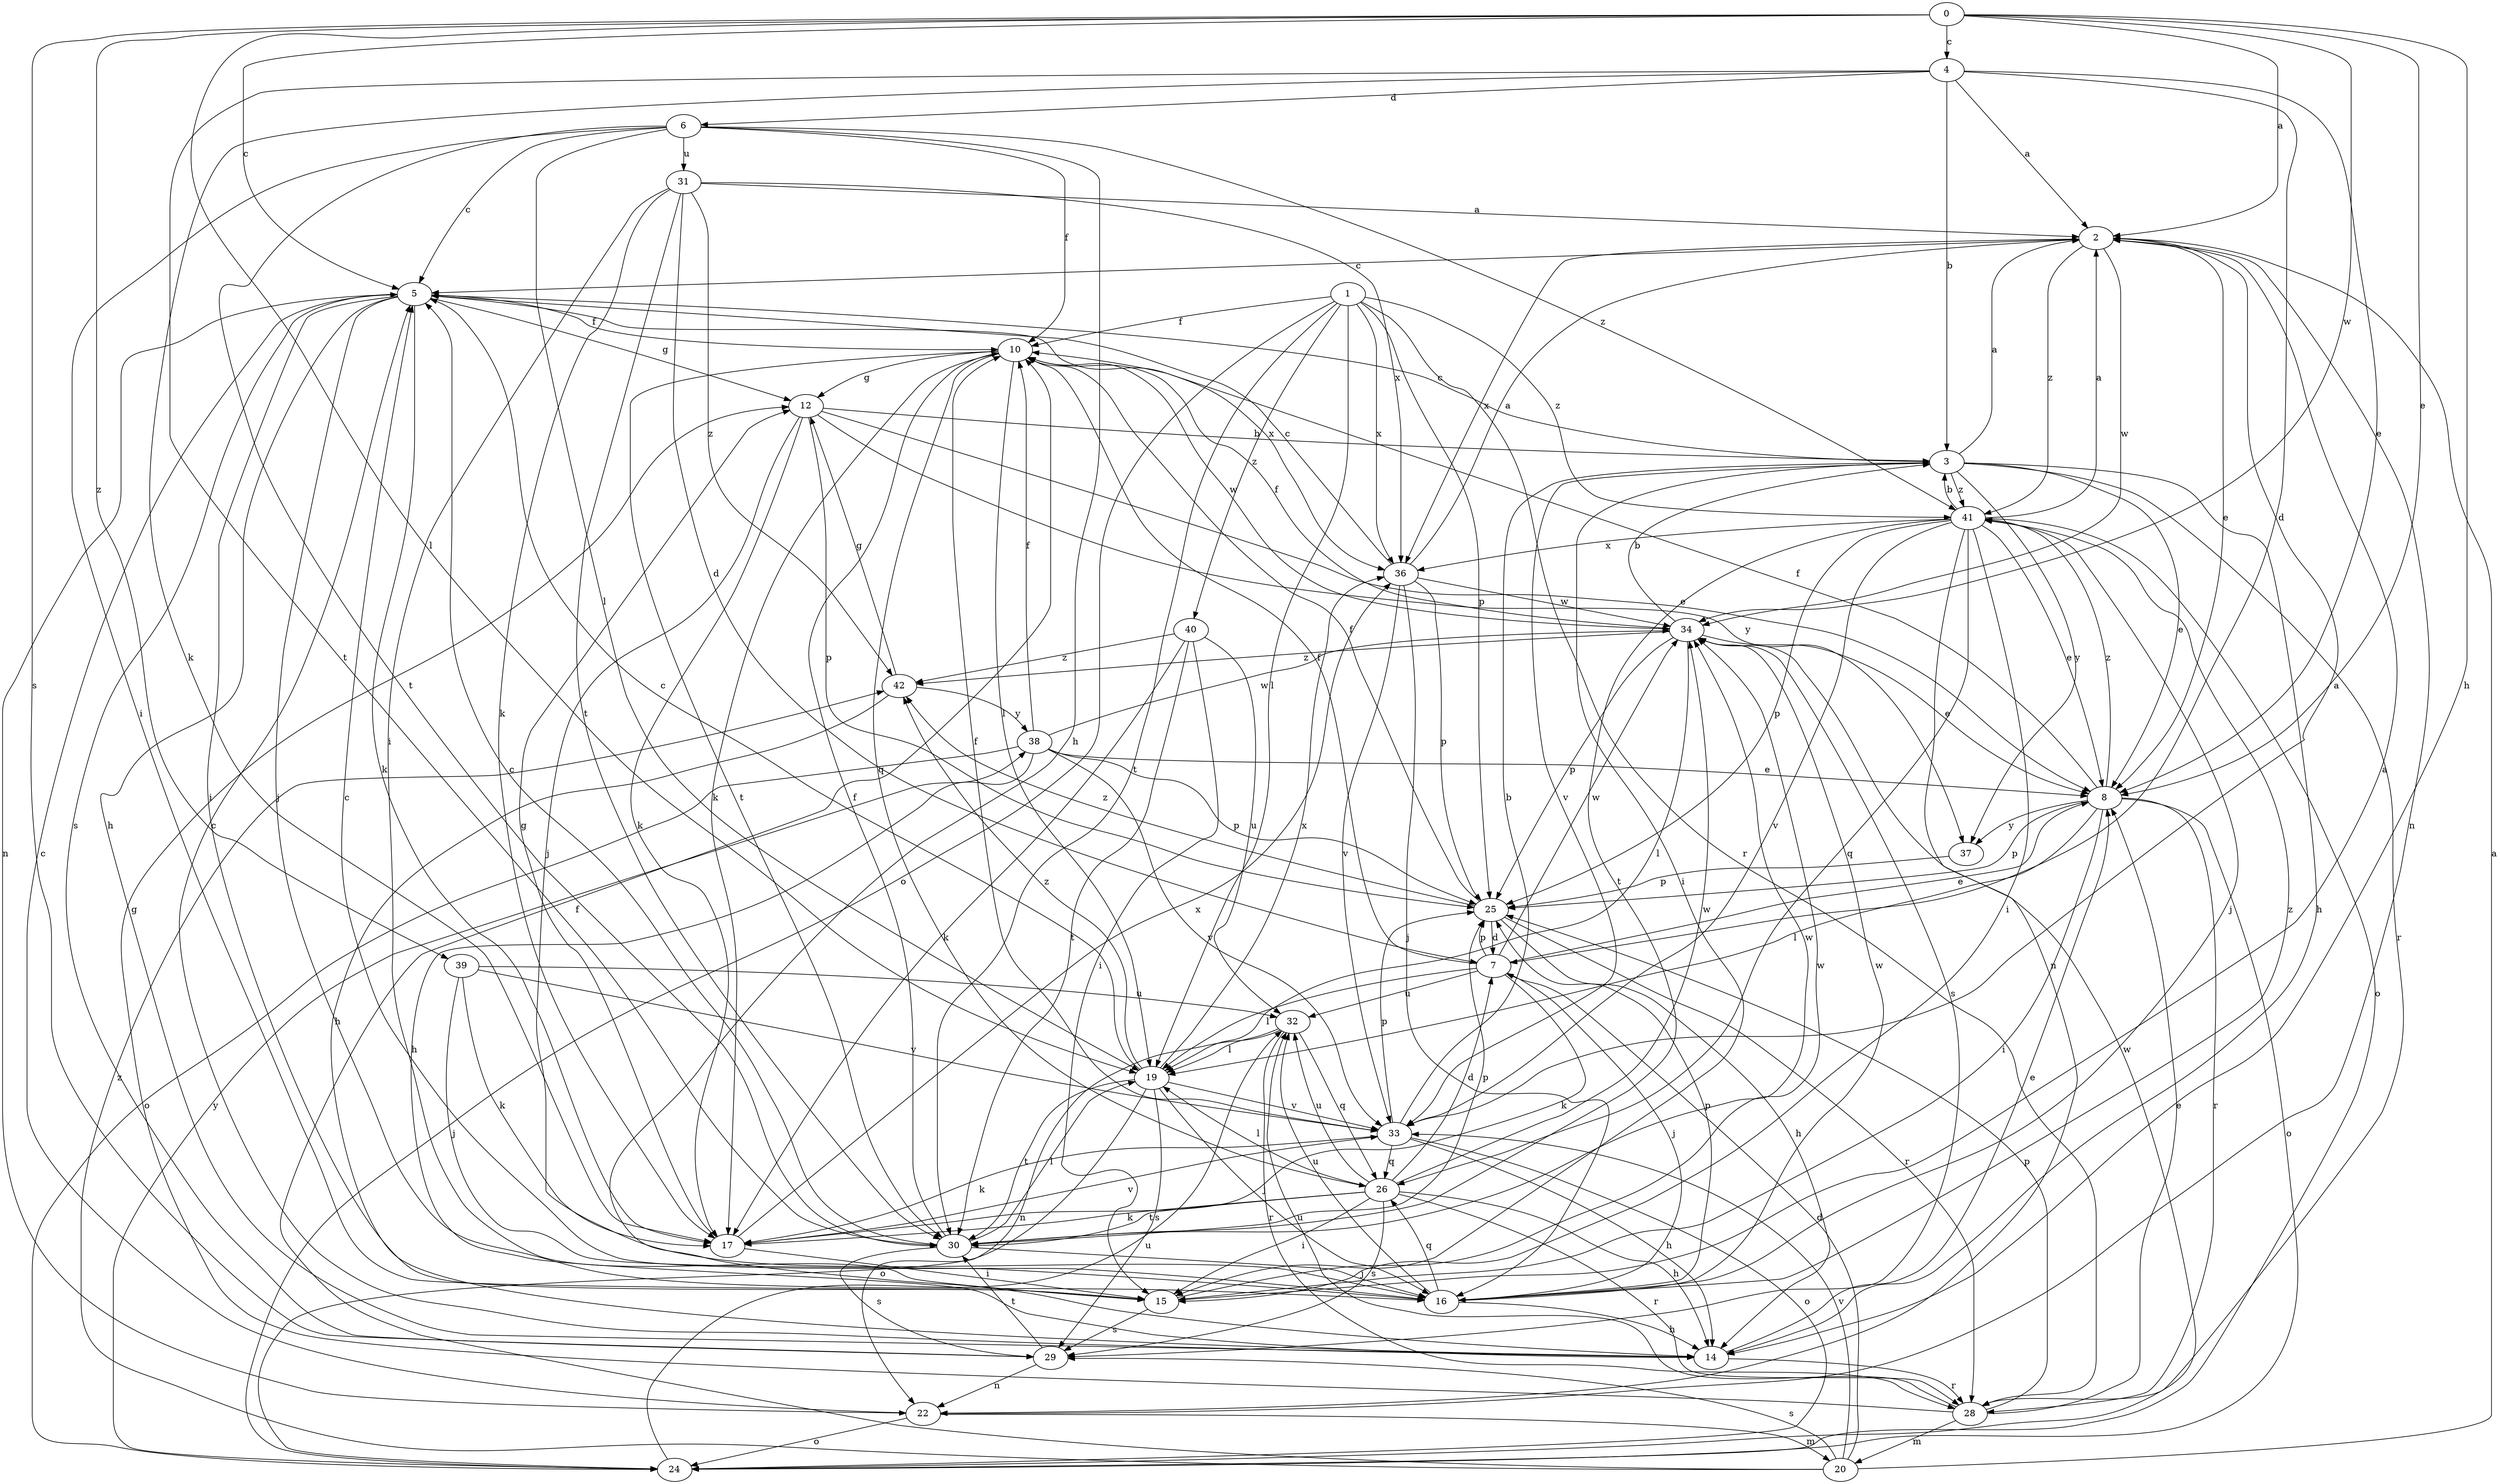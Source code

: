 strict digraph  {
0;
1;
2;
3;
4;
5;
6;
7;
8;
10;
12;
14;
15;
16;
17;
19;
20;
22;
24;
25;
26;
28;
29;
30;
31;
32;
33;
34;
36;
37;
38;
39;
40;
41;
42;
0 -> 2  [label=a];
0 -> 4  [label=c];
0 -> 5  [label=c];
0 -> 8  [label=e];
0 -> 14  [label=h];
0 -> 19  [label=l];
0 -> 29  [label=s];
0 -> 34  [label=w];
0 -> 39  [label=z];
1 -> 10  [label=f];
1 -> 19  [label=l];
1 -> 24  [label=o];
1 -> 25  [label=p];
1 -> 28  [label=r];
1 -> 30  [label=t];
1 -> 36  [label=x];
1 -> 40  [label=z];
1 -> 41  [label=z];
2 -> 5  [label=c];
2 -> 8  [label=e];
2 -> 22  [label=n];
2 -> 34  [label=w];
2 -> 36  [label=x];
2 -> 41  [label=z];
3 -> 2  [label=a];
3 -> 5  [label=c];
3 -> 8  [label=e];
3 -> 14  [label=h];
3 -> 15  [label=i];
3 -> 28  [label=r];
3 -> 33  [label=v];
3 -> 37  [label=y];
3 -> 41  [label=z];
4 -> 2  [label=a];
4 -> 3  [label=b];
4 -> 6  [label=d];
4 -> 7  [label=d];
4 -> 8  [label=e];
4 -> 17  [label=k];
4 -> 30  [label=t];
5 -> 10  [label=f];
5 -> 12  [label=g];
5 -> 14  [label=h];
5 -> 15  [label=i];
5 -> 16  [label=j];
5 -> 17  [label=k];
5 -> 22  [label=n];
5 -> 29  [label=s];
5 -> 36  [label=x];
6 -> 5  [label=c];
6 -> 10  [label=f];
6 -> 14  [label=h];
6 -> 15  [label=i];
6 -> 19  [label=l];
6 -> 30  [label=t];
6 -> 31  [label=u];
6 -> 41  [label=z];
7 -> 8  [label=e];
7 -> 10  [label=f];
7 -> 16  [label=j];
7 -> 17  [label=k];
7 -> 19  [label=l];
7 -> 25  [label=p];
7 -> 32  [label=u];
7 -> 34  [label=w];
8 -> 10  [label=f];
8 -> 15  [label=i];
8 -> 19  [label=l];
8 -> 24  [label=o];
8 -> 25  [label=p];
8 -> 28  [label=r];
8 -> 37  [label=y];
8 -> 41  [label=z];
10 -> 12  [label=g];
10 -> 17  [label=k];
10 -> 19  [label=l];
10 -> 26  [label=q];
10 -> 30  [label=t];
10 -> 34  [label=w];
12 -> 3  [label=b];
12 -> 8  [label=e];
12 -> 16  [label=j];
12 -> 17  [label=k];
12 -> 25  [label=p];
12 -> 37  [label=y];
14 -> 5  [label=c];
14 -> 8  [label=e];
14 -> 28  [label=r];
15 -> 2  [label=a];
15 -> 29  [label=s];
15 -> 34  [label=w];
16 -> 5  [label=c];
16 -> 14  [label=h];
16 -> 25  [label=p];
16 -> 26  [label=q];
16 -> 32  [label=u];
16 -> 34  [label=w];
16 -> 41  [label=z];
17 -> 12  [label=g];
17 -> 15  [label=i];
17 -> 33  [label=v];
17 -> 36  [label=x];
19 -> 5  [label=c];
19 -> 16  [label=j];
19 -> 24  [label=o];
19 -> 29  [label=s];
19 -> 30  [label=t];
19 -> 33  [label=v];
19 -> 36  [label=x];
19 -> 42  [label=z];
20 -> 2  [label=a];
20 -> 7  [label=d];
20 -> 10  [label=f];
20 -> 29  [label=s];
20 -> 33  [label=v];
20 -> 42  [label=z];
22 -> 5  [label=c];
22 -> 20  [label=m];
22 -> 24  [label=o];
24 -> 32  [label=u];
24 -> 34  [label=w];
24 -> 38  [label=y];
25 -> 7  [label=d];
25 -> 10  [label=f];
25 -> 14  [label=h];
25 -> 28  [label=r];
25 -> 42  [label=z];
26 -> 7  [label=d];
26 -> 14  [label=h];
26 -> 15  [label=i];
26 -> 17  [label=k];
26 -> 19  [label=l];
26 -> 28  [label=r];
26 -> 29  [label=s];
26 -> 30  [label=t];
26 -> 32  [label=u];
26 -> 34  [label=w];
28 -> 8  [label=e];
28 -> 12  [label=g];
28 -> 20  [label=m];
28 -> 25  [label=p];
28 -> 32  [label=u];
29 -> 22  [label=n];
29 -> 30  [label=t];
30 -> 5  [label=c];
30 -> 10  [label=f];
30 -> 16  [label=j];
30 -> 19  [label=l];
30 -> 25  [label=p];
30 -> 29  [label=s];
30 -> 34  [label=w];
31 -> 2  [label=a];
31 -> 7  [label=d];
31 -> 15  [label=i];
31 -> 17  [label=k];
31 -> 30  [label=t];
31 -> 36  [label=x];
31 -> 42  [label=z];
32 -> 19  [label=l];
32 -> 22  [label=n];
32 -> 26  [label=q];
32 -> 28  [label=r];
33 -> 2  [label=a];
33 -> 3  [label=b];
33 -> 10  [label=f];
33 -> 14  [label=h];
33 -> 17  [label=k];
33 -> 24  [label=o];
33 -> 25  [label=p];
33 -> 26  [label=q];
34 -> 3  [label=b];
34 -> 8  [label=e];
34 -> 10  [label=f];
34 -> 19  [label=l];
34 -> 25  [label=p];
34 -> 29  [label=s];
34 -> 42  [label=z];
36 -> 2  [label=a];
36 -> 5  [label=c];
36 -> 16  [label=j];
36 -> 25  [label=p];
36 -> 33  [label=v];
36 -> 34  [label=w];
37 -> 25  [label=p];
38 -> 8  [label=e];
38 -> 10  [label=f];
38 -> 14  [label=h];
38 -> 24  [label=o];
38 -> 25  [label=p];
38 -> 33  [label=v];
38 -> 34  [label=w];
39 -> 16  [label=j];
39 -> 17  [label=k];
39 -> 32  [label=u];
39 -> 33  [label=v];
40 -> 15  [label=i];
40 -> 17  [label=k];
40 -> 30  [label=t];
40 -> 32  [label=u];
40 -> 42  [label=z];
41 -> 2  [label=a];
41 -> 3  [label=b];
41 -> 8  [label=e];
41 -> 15  [label=i];
41 -> 16  [label=j];
41 -> 22  [label=n];
41 -> 24  [label=o];
41 -> 25  [label=p];
41 -> 26  [label=q];
41 -> 30  [label=t];
41 -> 33  [label=v];
41 -> 36  [label=x];
42 -> 12  [label=g];
42 -> 14  [label=h];
42 -> 38  [label=y];
}
